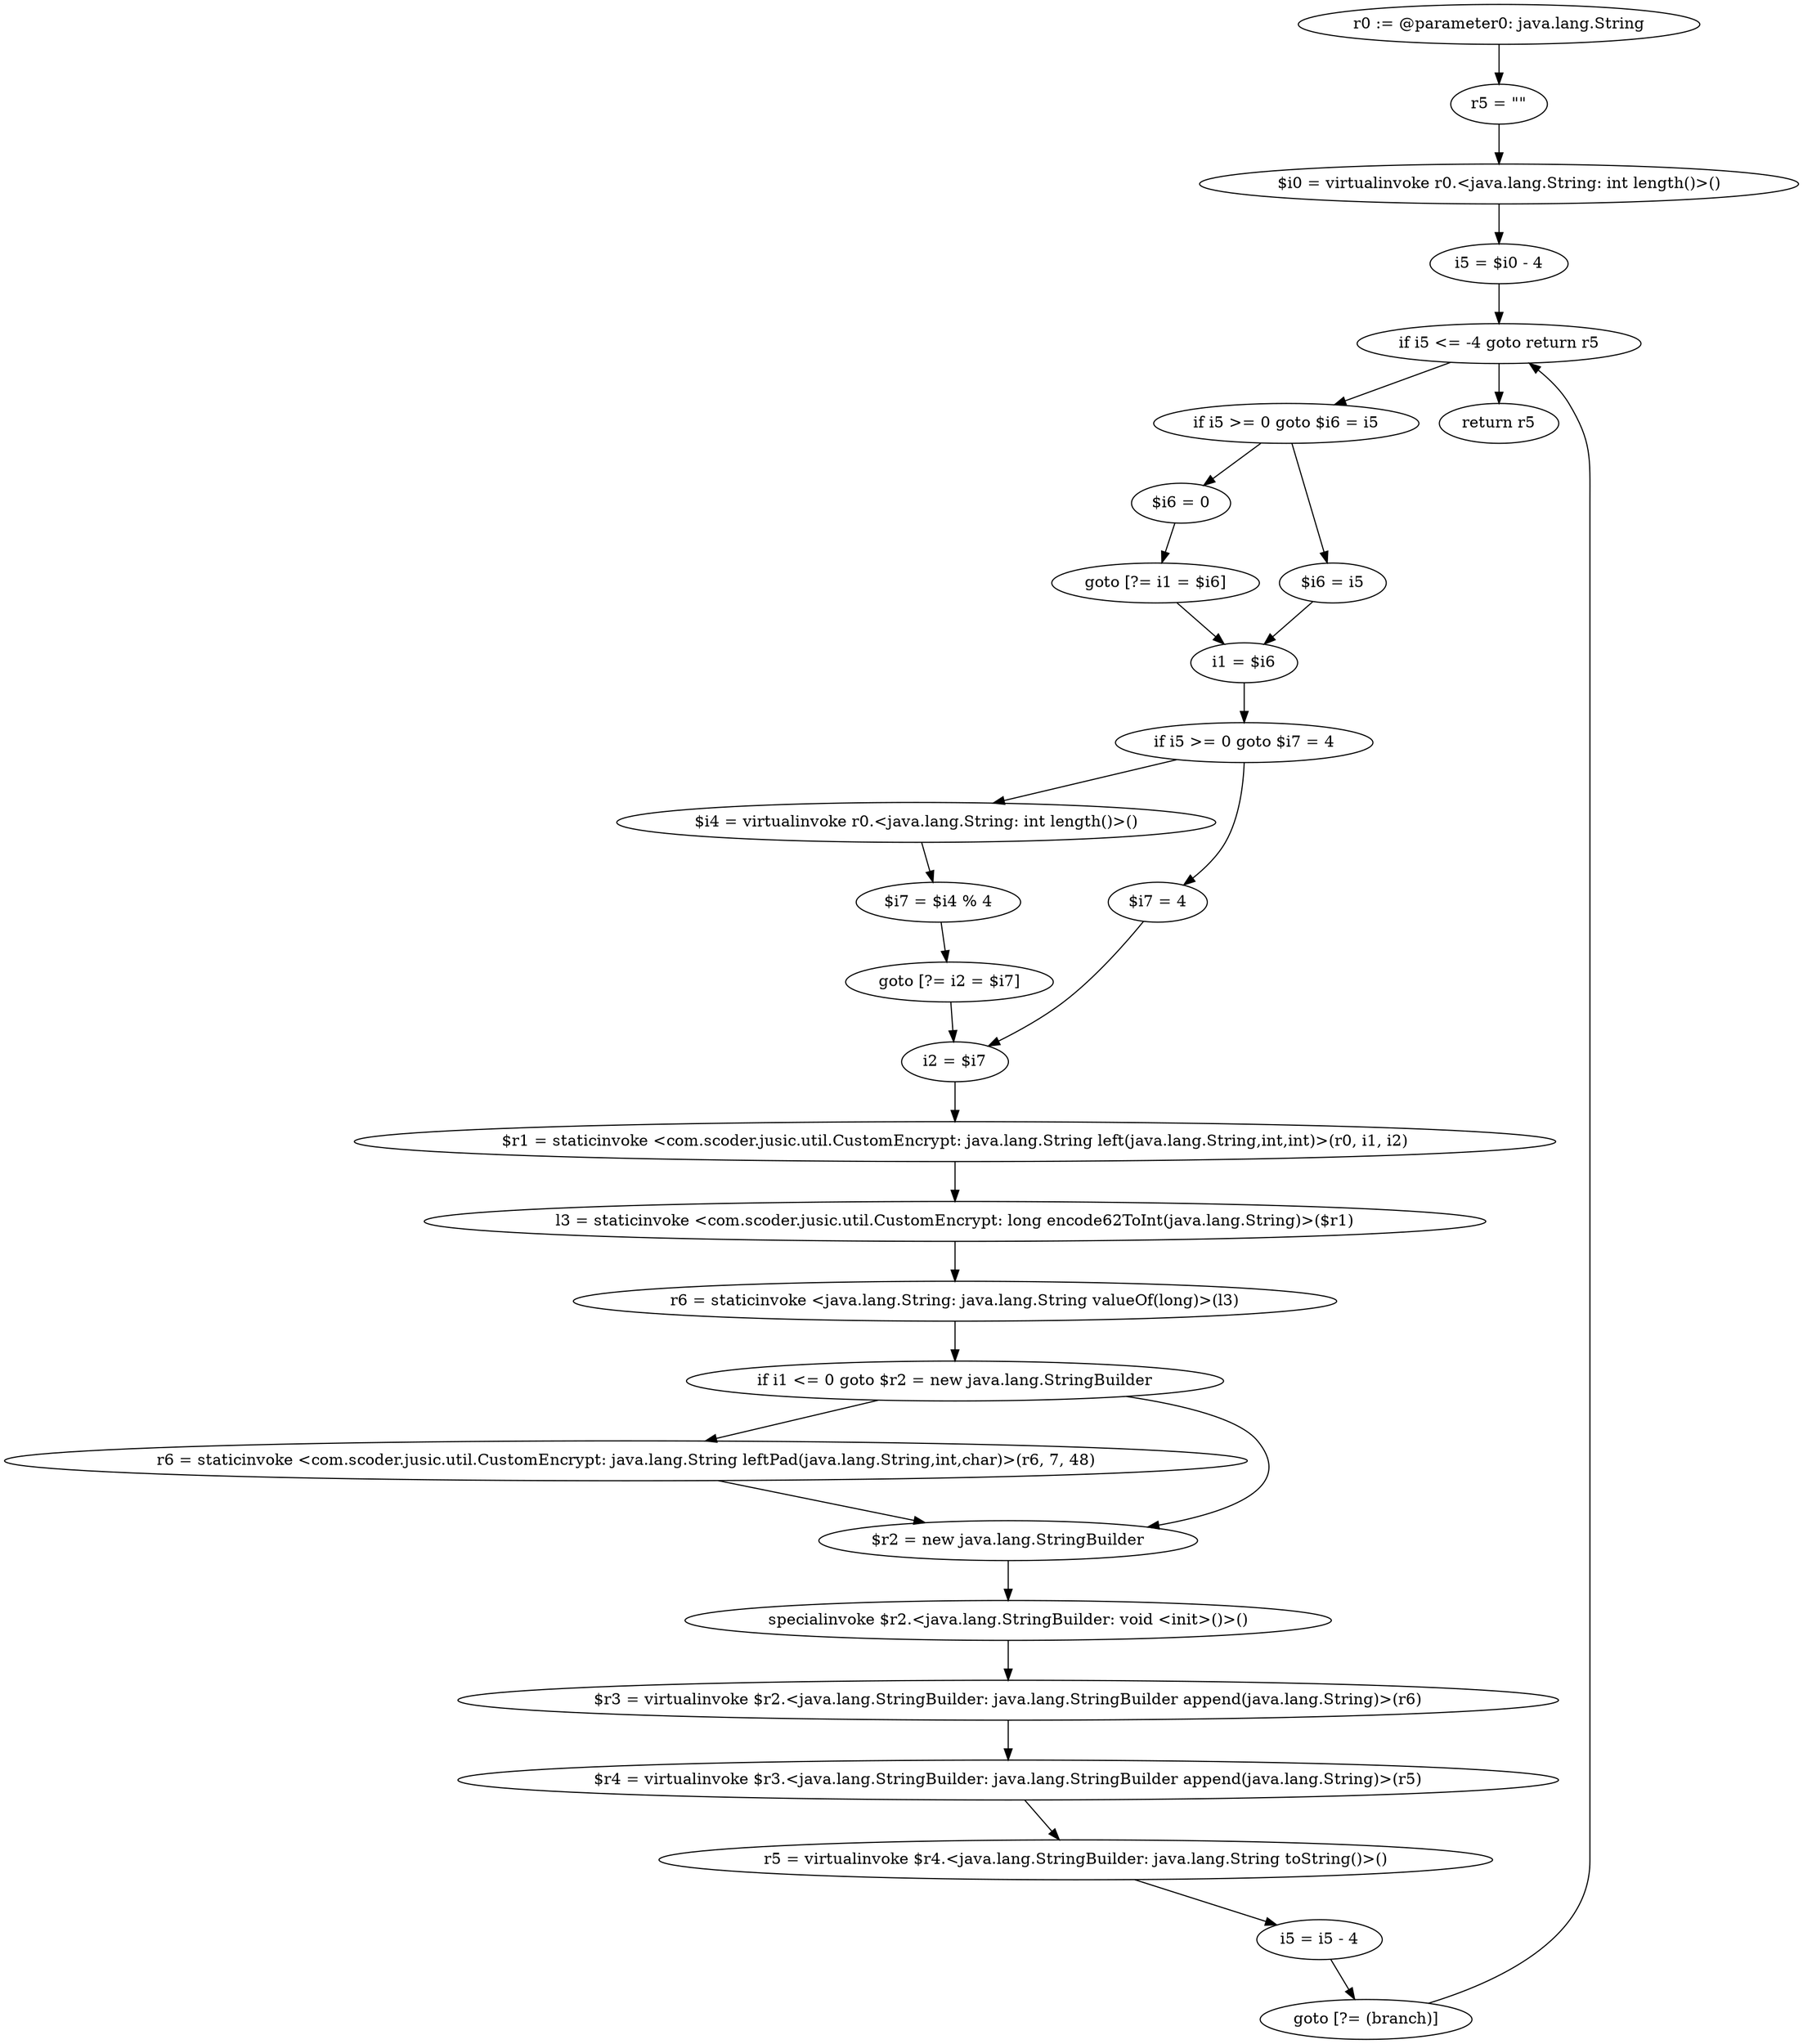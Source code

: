 digraph "unitGraph" {
    "r0 := @parameter0: java.lang.String"
    "r5 = \"\""
    "$i0 = virtualinvoke r0.<java.lang.String: int length()>()"
    "i5 = $i0 - 4"
    "if i5 <= -4 goto return r5"
    "if i5 >= 0 goto $i6 = i5"
    "$i6 = 0"
    "goto [?= i1 = $i6]"
    "$i6 = i5"
    "i1 = $i6"
    "if i5 >= 0 goto $i7 = 4"
    "$i4 = virtualinvoke r0.<java.lang.String: int length()>()"
    "$i7 = $i4 % 4"
    "goto [?= i2 = $i7]"
    "$i7 = 4"
    "i2 = $i7"
    "$r1 = staticinvoke <com.scoder.jusic.util.CustomEncrypt: java.lang.String left(java.lang.String,int,int)>(r0, i1, i2)"
    "l3 = staticinvoke <com.scoder.jusic.util.CustomEncrypt: long encode62ToInt(java.lang.String)>($r1)"
    "r6 = staticinvoke <java.lang.String: java.lang.String valueOf(long)>(l3)"
    "if i1 <= 0 goto $r2 = new java.lang.StringBuilder"
    "r6 = staticinvoke <com.scoder.jusic.util.CustomEncrypt: java.lang.String leftPad(java.lang.String,int,char)>(r6, 7, 48)"
    "$r2 = new java.lang.StringBuilder"
    "specialinvoke $r2.<java.lang.StringBuilder: void <init>()>()"
    "$r3 = virtualinvoke $r2.<java.lang.StringBuilder: java.lang.StringBuilder append(java.lang.String)>(r6)"
    "$r4 = virtualinvoke $r3.<java.lang.StringBuilder: java.lang.StringBuilder append(java.lang.String)>(r5)"
    "r5 = virtualinvoke $r4.<java.lang.StringBuilder: java.lang.String toString()>()"
    "i5 = i5 - 4"
    "goto [?= (branch)]"
    "return r5"
    "r0 := @parameter0: java.lang.String"->"r5 = \"\"";
    "r5 = \"\""->"$i0 = virtualinvoke r0.<java.lang.String: int length()>()";
    "$i0 = virtualinvoke r0.<java.lang.String: int length()>()"->"i5 = $i0 - 4";
    "i5 = $i0 - 4"->"if i5 <= -4 goto return r5";
    "if i5 <= -4 goto return r5"->"if i5 >= 0 goto $i6 = i5";
    "if i5 <= -4 goto return r5"->"return r5";
    "if i5 >= 0 goto $i6 = i5"->"$i6 = 0";
    "if i5 >= 0 goto $i6 = i5"->"$i6 = i5";
    "$i6 = 0"->"goto [?= i1 = $i6]";
    "goto [?= i1 = $i6]"->"i1 = $i6";
    "$i6 = i5"->"i1 = $i6";
    "i1 = $i6"->"if i5 >= 0 goto $i7 = 4";
    "if i5 >= 0 goto $i7 = 4"->"$i4 = virtualinvoke r0.<java.lang.String: int length()>()";
    "if i5 >= 0 goto $i7 = 4"->"$i7 = 4";
    "$i4 = virtualinvoke r0.<java.lang.String: int length()>()"->"$i7 = $i4 % 4";
    "$i7 = $i4 % 4"->"goto [?= i2 = $i7]";
    "goto [?= i2 = $i7]"->"i2 = $i7";
    "$i7 = 4"->"i2 = $i7";
    "i2 = $i7"->"$r1 = staticinvoke <com.scoder.jusic.util.CustomEncrypt: java.lang.String left(java.lang.String,int,int)>(r0, i1, i2)";
    "$r1 = staticinvoke <com.scoder.jusic.util.CustomEncrypt: java.lang.String left(java.lang.String,int,int)>(r0, i1, i2)"->"l3 = staticinvoke <com.scoder.jusic.util.CustomEncrypt: long encode62ToInt(java.lang.String)>($r1)";
    "l3 = staticinvoke <com.scoder.jusic.util.CustomEncrypt: long encode62ToInt(java.lang.String)>($r1)"->"r6 = staticinvoke <java.lang.String: java.lang.String valueOf(long)>(l3)";
    "r6 = staticinvoke <java.lang.String: java.lang.String valueOf(long)>(l3)"->"if i1 <= 0 goto $r2 = new java.lang.StringBuilder";
    "if i1 <= 0 goto $r2 = new java.lang.StringBuilder"->"r6 = staticinvoke <com.scoder.jusic.util.CustomEncrypt: java.lang.String leftPad(java.lang.String,int,char)>(r6, 7, 48)";
    "if i1 <= 0 goto $r2 = new java.lang.StringBuilder"->"$r2 = new java.lang.StringBuilder";
    "r6 = staticinvoke <com.scoder.jusic.util.CustomEncrypt: java.lang.String leftPad(java.lang.String,int,char)>(r6, 7, 48)"->"$r2 = new java.lang.StringBuilder";
    "$r2 = new java.lang.StringBuilder"->"specialinvoke $r2.<java.lang.StringBuilder: void <init>()>()";
    "specialinvoke $r2.<java.lang.StringBuilder: void <init>()>()"->"$r3 = virtualinvoke $r2.<java.lang.StringBuilder: java.lang.StringBuilder append(java.lang.String)>(r6)";
    "$r3 = virtualinvoke $r2.<java.lang.StringBuilder: java.lang.StringBuilder append(java.lang.String)>(r6)"->"$r4 = virtualinvoke $r3.<java.lang.StringBuilder: java.lang.StringBuilder append(java.lang.String)>(r5)";
    "$r4 = virtualinvoke $r3.<java.lang.StringBuilder: java.lang.StringBuilder append(java.lang.String)>(r5)"->"r5 = virtualinvoke $r4.<java.lang.StringBuilder: java.lang.String toString()>()";
    "r5 = virtualinvoke $r4.<java.lang.StringBuilder: java.lang.String toString()>()"->"i5 = i5 - 4";
    "i5 = i5 - 4"->"goto [?= (branch)]";
    "goto [?= (branch)]"->"if i5 <= -4 goto return r5";
}
